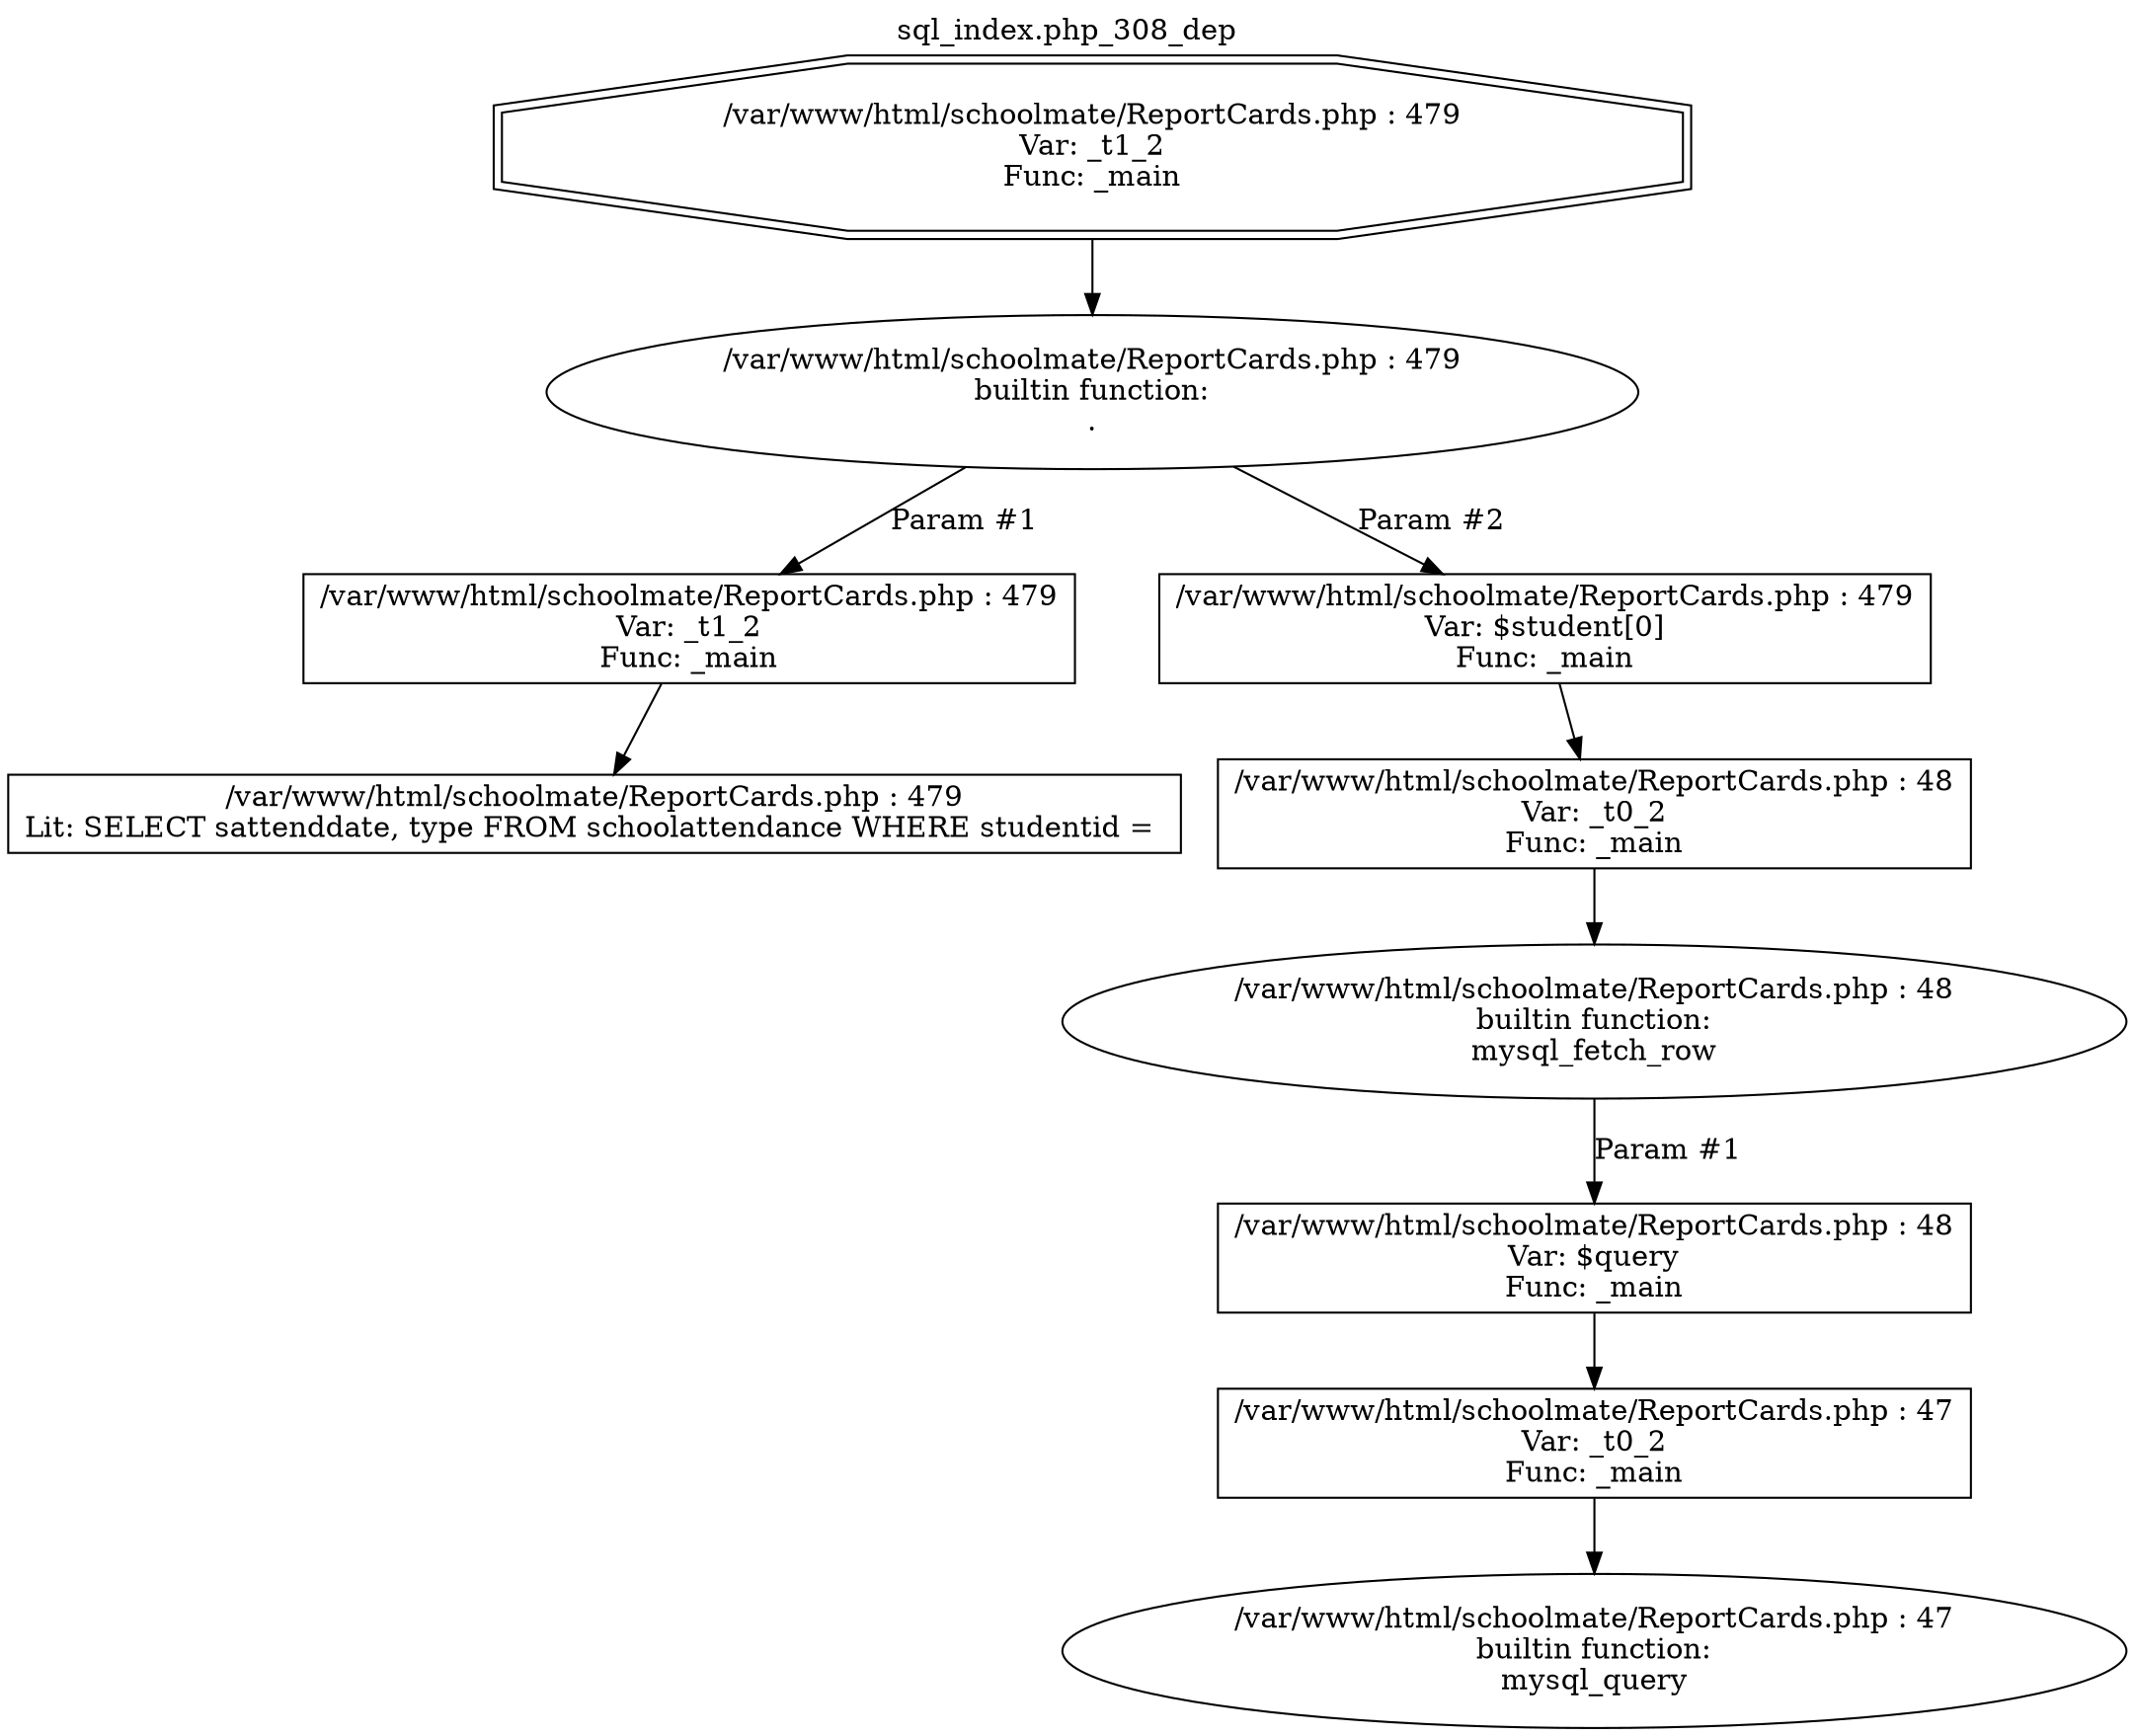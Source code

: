 digraph cfg {
  label="sql_index.php_308_dep";
  labelloc=t;
  n1 [shape=doubleoctagon, label="/var/www/html/schoolmate/ReportCards.php : 479\nVar: _t1_2\nFunc: _main\n"];
  n2 [shape=ellipse, label="/var/www/html/schoolmate/ReportCards.php : 479\nbuiltin function:\n.\n"];
  n3 [shape=box, label="/var/www/html/schoolmate/ReportCards.php : 479\nVar: _t1_2\nFunc: _main\n"];
  n4 [shape=box, label="/var/www/html/schoolmate/ReportCards.php : 479\nLit: SELECT sattenddate, type FROM schoolattendance WHERE studentid = \n"];
  n5 [shape=box, label="/var/www/html/schoolmate/ReportCards.php : 479\nVar: $student[0]\nFunc: _main\n"];
  n6 [shape=box, label="/var/www/html/schoolmate/ReportCards.php : 48\nVar: _t0_2\nFunc: _main\n"];
  n7 [shape=ellipse, label="/var/www/html/schoolmate/ReportCards.php : 48\nbuiltin function:\nmysql_fetch_row\n"];
  n8 [shape=box, label="/var/www/html/schoolmate/ReportCards.php : 48\nVar: $query\nFunc: _main\n"];
  n9 [shape=box, label="/var/www/html/schoolmate/ReportCards.php : 47\nVar: _t0_2\nFunc: _main\n"];
  n10 [shape=ellipse, label="/var/www/html/schoolmate/ReportCards.php : 47\nbuiltin function:\nmysql_query\n"];
  n1 -> n2;
  n3 -> n4;
  n2 -> n3[label="Param #1"];
  n2 -> n5[label="Param #2"];
  n6 -> n7;
  n9 -> n10;
  n8 -> n9;
  n7 -> n8[label="Param #1"];
  n5 -> n6;
}
